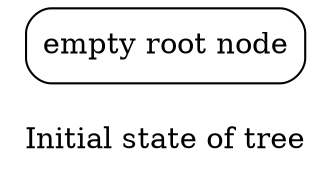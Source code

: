 digraph A {
	node [shape = box, style=rounded];
	label="\nInitial state of tree";
	init[label="empty root node"];
}


